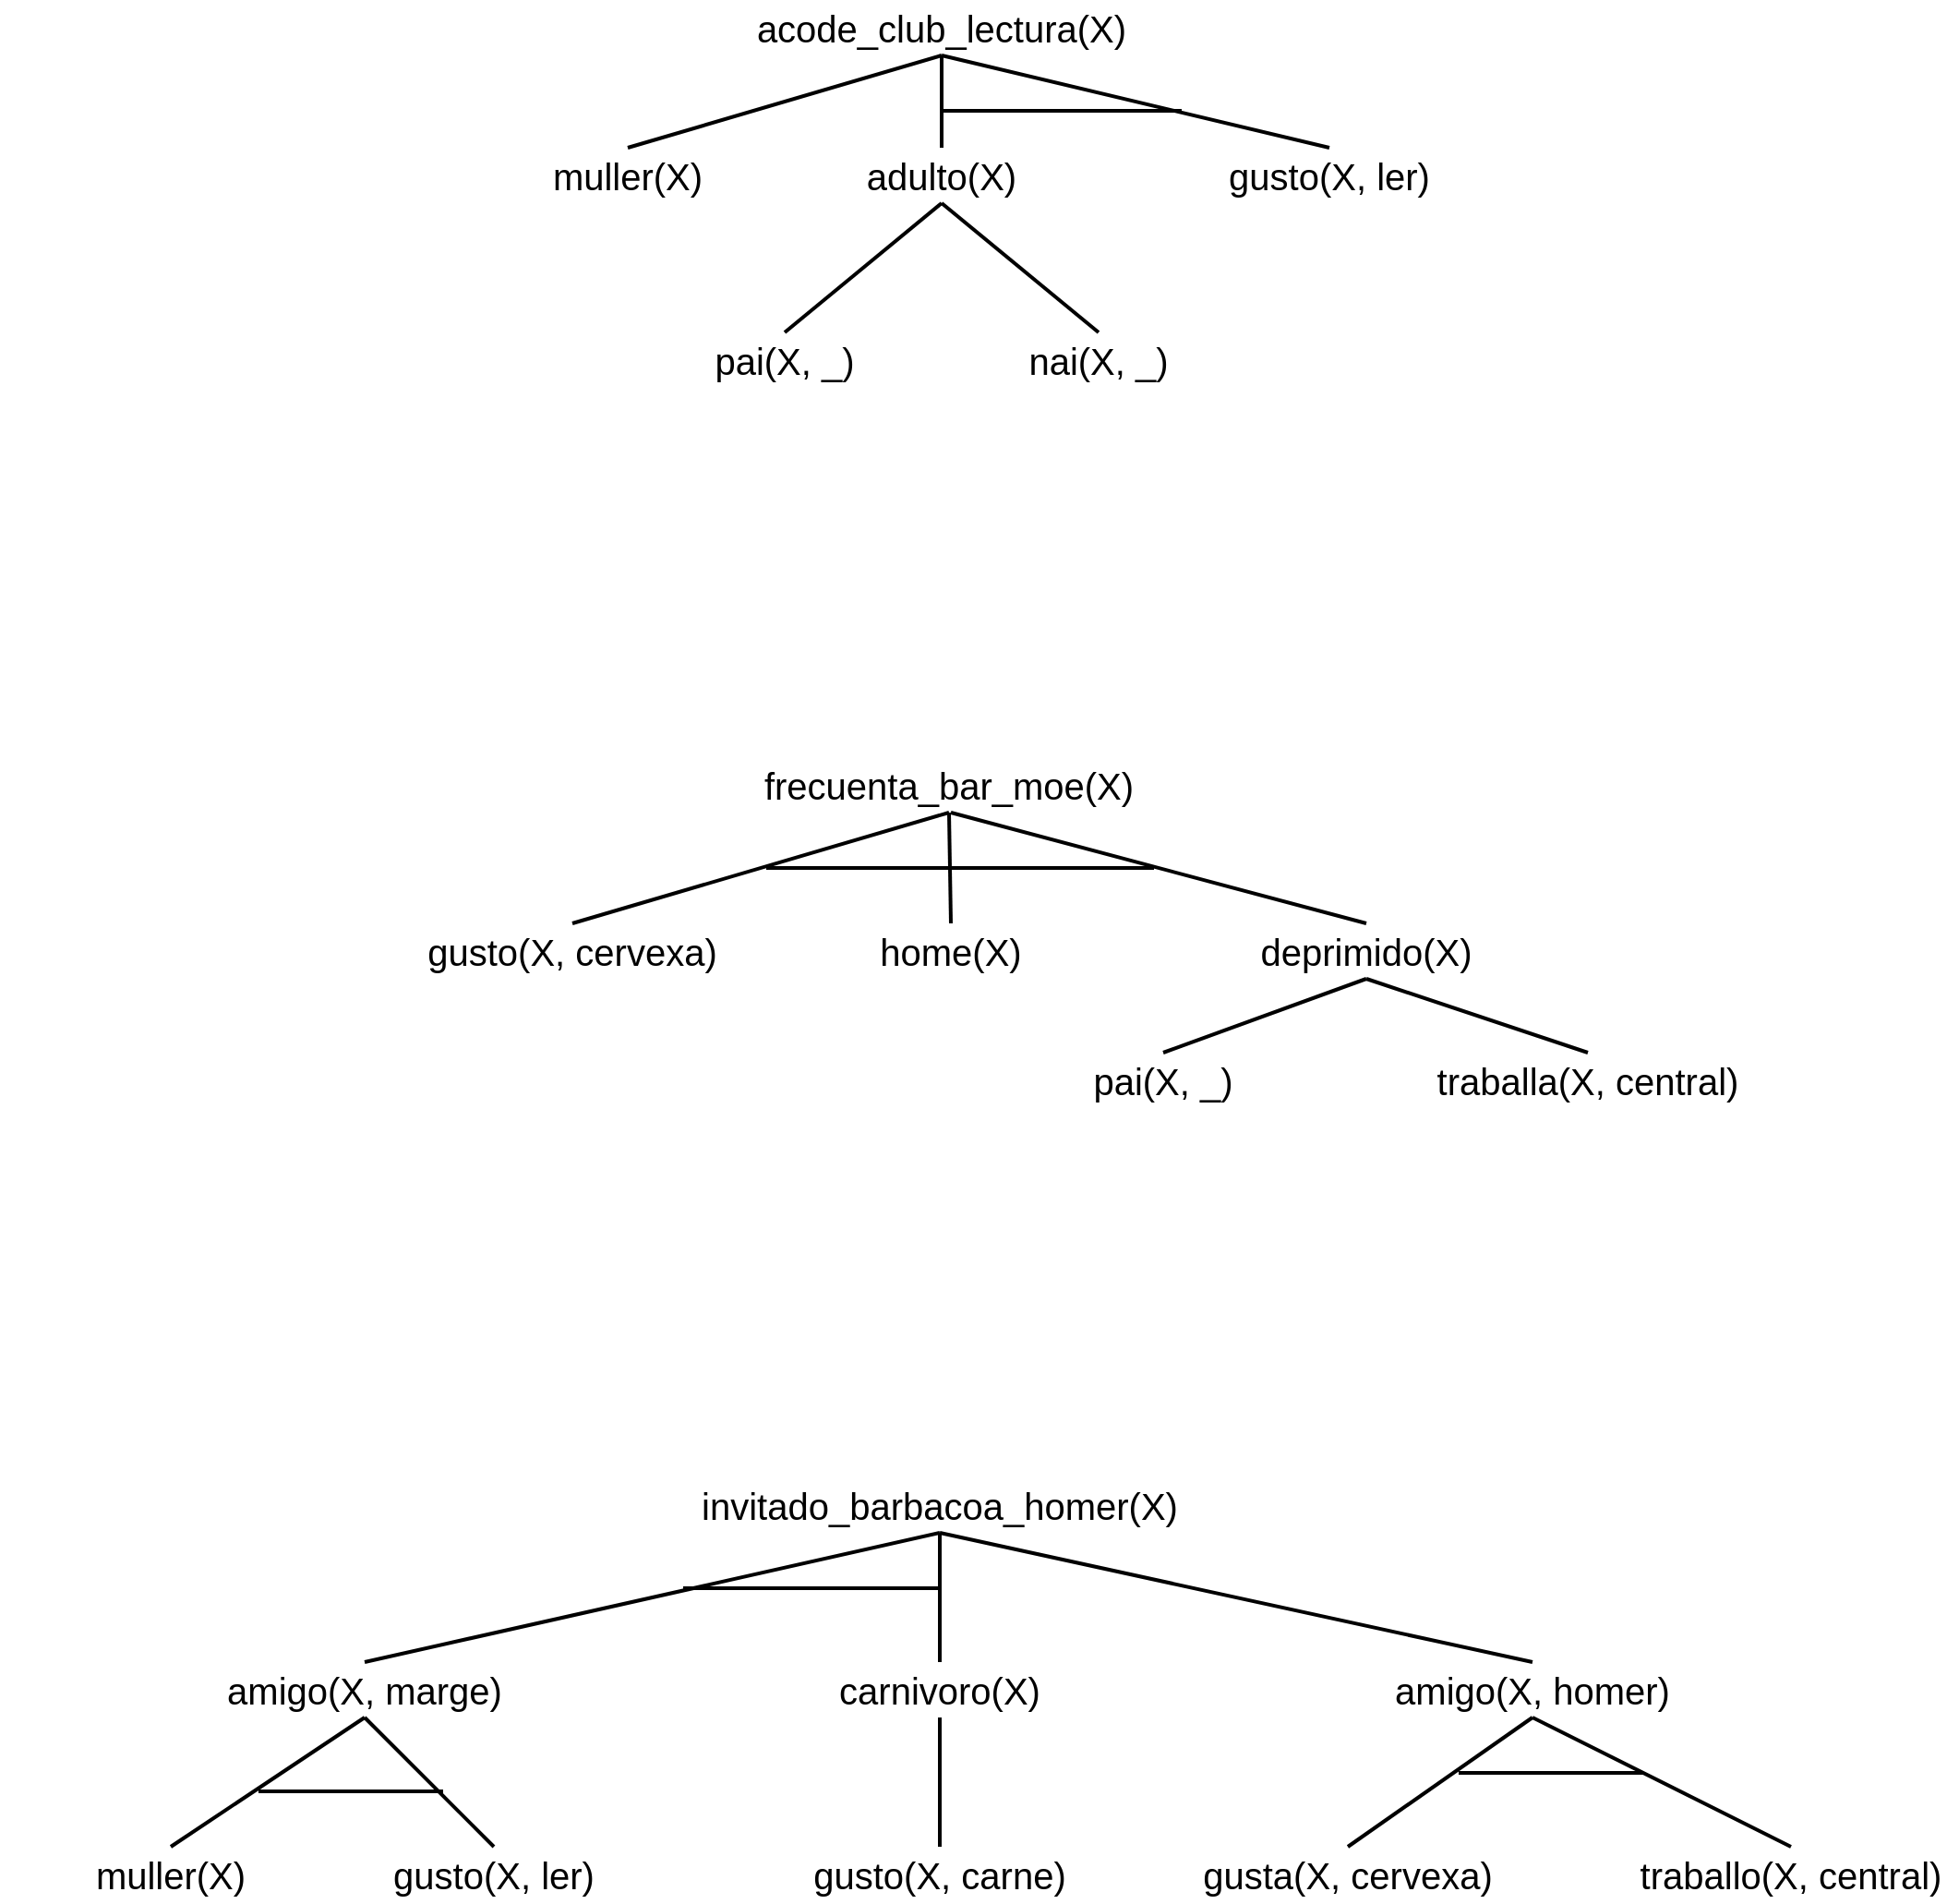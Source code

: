 <mxfile version="24.7.8">
  <diagram name="Página-1" id="ER95GF50x-3WCmdrgDCE">
    <mxGraphModel dx="1835" dy="1322" grid="1" gridSize="10" guides="1" tooltips="1" connect="1" arrows="1" fold="1" page="1" pageScale="1" pageWidth="827" pageHeight="1169" math="0" shadow="0">
      <root>
        <mxCell id="0" />
        <mxCell id="1" parent="0" />
        <mxCell id="XQaFh8cEbcPCIkuJs7Az-1" value="&lt;font style=&quot;font-size: 20px;&quot;&gt;acode_club_lectura(X)&lt;/font&gt;" style="text;html=1;align=center;verticalAlign=middle;whiteSpace=wrap;rounded=0;" vertex="1" parent="1">
          <mxGeometry x="140" y="70" width="220" height="30" as="geometry" />
        </mxCell>
        <mxCell id="XQaFh8cEbcPCIkuJs7Az-2" value="&lt;font style=&quot;font-size: 20px;&quot;&gt;muller(X)&lt;/font&gt;" style="text;html=1;align=center;verticalAlign=middle;whiteSpace=wrap;rounded=0;" vertex="1" parent="1">
          <mxGeometry x="-30" y="150" width="220" height="30" as="geometry" />
        </mxCell>
        <mxCell id="XQaFh8cEbcPCIkuJs7Az-3" value="&lt;font style=&quot;font-size: 20px;&quot;&gt;adulto(X)&lt;/font&gt;" style="text;html=1;align=center;verticalAlign=middle;whiteSpace=wrap;rounded=0;" vertex="1" parent="1">
          <mxGeometry x="140" y="150" width="220" height="30" as="geometry" />
        </mxCell>
        <mxCell id="XQaFh8cEbcPCIkuJs7Az-4" value="&lt;font style=&quot;font-size: 20px;&quot;&gt;gusto(X, ler)&lt;/font&gt;" style="text;html=1;align=center;verticalAlign=middle;whiteSpace=wrap;rounded=0;" vertex="1" parent="1">
          <mxGeometry x="350" y="150" width="220" height="30" as="geometry" />
        </mxCell>
        <mxCell id="XQaFh8cEbcPCIkuJs7Az-7" value="" style="endArrow=none;html=1;rounded=0;entryX=0.5;entryY=1;entryDx=0;entryDy=0;exitX=0.5;exitY=0;exitDx=0;exitDy=0;strokeWidth=2;" edge="1" parent="1" source="XQaFh8cEbcPCIkuJs7Az-2" target="XQaFh8cEbcPCIkuJs7Az-1">
          <mxGeometry width="50" height="50" relative="1" as="geometry">
            <mxPoint x="220" y="360" as="sourcePoint" />
            <mxPoint x="270" y="310" as="targetPoint" />
          </mxGeometry>
        </mxCell>
        <mxCell id="XQaFh8cEbcPCIkuJs7Az-8" value="" style="endArrow=none;html=1;rounded=0;exitX=0.5;exitY=0;exitDx=0;exitDy=0;strokeWidth=2;" edge="1" parent="1" source="XQaFh8cEbcPCIkuJs7Az-4">
          <mxGeometry width="50" height="50" relative="1" as="geometry">
            <mxPoint x="290" y="320" as="sourcePoint" />
            <mxPoint x="250" y="100" as="targetPoint" />
          </mxGeometry>
        </mxCell>
        <mxCell id="XQaFh8cEbcPCIkuJs7Az-9" value="" style="endArrow=none;html=1;rounded=0;entryX=0.5;entryY=1;entryDx=0;entryDy=0;exitX=0.5;exitY=0;exitDx=0;exitDy=0;strokeWidth=2;" edge="1" parent="1" source="XQaFh8cEbcPCIkuJs7Az-3" target="XQaFh8cEbcPCIkuJs7Az-1">
          <mxGeometry width="50" height="50" relative="1" as="geometry">
            <mxPoint x="250" y="350" as="sourcePoint" />
            <mxPoint x="300" y="300" as="targetPoint" />
          </mxGeometry>
        </mxCell>
        <mxCell id="XQaFh8cEbcPCIkuJs7Az-10" value="" style="endArrow=none;html=1;rounded=0;strokeWidth=2;" edge="1" parent="1">
          <mxGeometry width="50" height="50" relative="1" as="geometry">
            <mxPoint x="250" y="130" as="sourcePoint" />
            <mxPoint x="380" y="130" as="targetPoint" />
          </mxGeometry>
        </mxCell>
        <mxCell id="XQaFh8cEbcPCIkuJs7Az-12" value="&lt;span style=&quot;font-size: 20px; text-align: left;&quot;&gt;frecuenta_bar_moe(X)&lt;/span&gt;" style="text;html=1;align=center;verticalAlign=middle;whiteSpace=wrap;rounded=0;" vertex="1" parent="1">
          <mxGeometry x="89" y="480" width="330" height="30" as="geometry" />
        </mxCell>
        <mxCell id="XQaFh8cEbcPCIkuJs7Az-13" value="&lt;span style=&quot;text-align: left;&quot;&gt;&lt;font style=&quot;font-size: 20px;&quot;&gt;gusto(X, cervexa)&lt;/font&gt;&lt;/span&gt;" style="text;html=1;align=center;verticalAlign=middle;whiteSpace=wrap;rounded=0;" vertex="1" parent="1">
          <mxGeometry x="-45" y="570" width="190" height="30" as="geometry" />
        </mxCell>
        <mxCell id="XQaFh8cEbcPCIkuJs7Az-14" value="&lt;span style=&quot;text-align: left;&quot;&gt;&lt;font style=&quot;font-size: 20px;&quot;&gt;home(X)&lt;/font&gt;&lt;/span&gt;" style="text;html=1;align=center;verticalAlign=middle;whiteSpace=wrap;rounded=0;" vertex="1" parent="1">
          <mxGeometry x="160" y="570" width="190" height="30" as="geometry" />
        </mxCell>
        <mxCell id="XQaFh8cEbcPCIkuJs7Az-15" value="&lt;span style=&quot;text-align: left;&quot;&gt;&lt;font style=&quot;font-size: 20px;&quot;&gt;deprimido(X)&lt;/font&gt;&lt;/span&gt;" style="text;html=1;align=center;verticalAlign=middle;whiteSpace=wrap;rounded=0;" vertex="1" parent="1">
          <mxGeometry x="385" y="570" width="190" height="30" as="geometry" />
        </mxCell>
        <mxCell id="XQaFh8cEbcPCIkuJs7Az-16" value="&lt;span style=&quot;text-align: left;&quot;&gt;&lt;font style=&quot;font-size: 20px;&quot;&gt;pai(X, _)&lt;/font&gt;&lt;/span&gt;" style="text;html=1;align=center;verticalAlign=middle;whiteSpace=wrap;rounded=0;" vertex="1" parent="1">
          <mxGeometry x="275" y="640" width="190" height="30" as="geometry" />
        </mxCell>
        <mxCell id="XQaFh8cEbcPCIkuJs7Az-17" value="&lt;span style=&quot;text-align: left;&quot;&gt;&lt;font style=&quot;font-size: 20px;&quot;&gt;traballa(X, central)&lt;/font&gt;&lt;/span&gt;" style="text;html=1;align=center;verticalAlign=middle;whiteSpace=wrap;rounded=0;" vertex="1" parent="1">
          <mxGeometry x="505" y="640" width="190" height="30" as="geometry" />
        </mxCell>
        <mxCell id="XQaFh8cEbcPCIkuJs7Az-18" value="" style="endArrow=none;html=1;rounded=0;entryX=0.5;entryY=1;entryDx=0;entryDy=0;exitX=0.5;exitY=0;exitDx=0;exitDy=0;strokeWidth=2;" edge="1" parent="1" source="XQaFh8cEbcPCIkuJs7Az-14" target="XQaFh8cEbcPCIkuJs7Az-12">
          <mxGeometry width="50" height="50" relative="1" as="geometry">
            <mxPoint x="375" y="590" as="sourcePoint" />
            <mxPoint x="425" y="540" as="targetPoint" />
          </mxGeometry>
        </mxCell>
        <mxCell id="XQaFh8cEbcPCIkuJs7Az-19" value="" style="endArrow=none;html=1;rounded=0;exitX=0.5;exitY=0;exitDx=0;exitDy=0;strokeWidth=2;" edge="1" parent="1" source="XQaFh8cEbcPCIkuJs7Az-15">
          <mxGeometry width="50" height="50" relative="1" as="geometry">
            <mxPoint x="375" y="590" as="sourcePoint" />
            <mxPoint x="255" y="510" as="targetPoint" />
          </mxGeometry>
        </mxCell>
        <mxCell id="XQaFh8cEbcPCIkuJs7Az-20" value="" style="endArrow=none;html=1;rounded=0;entryX=0.5;entryY=1;entryDx=0;entryDy=0;exitX=0.5;exitY=0;exitDx=0;exitDy=0;strokeWidth=2;" edge="1" parent="1" source="XQaFh8cEbcPCIkuJs7Az-13" target="XQaFh8cEbcPCIkuJs7Az-12">
          <mxGeometry width="50" height="50" relative="1" as="geometry">
            <mxPoint x="375" y="590" as="sourcePoint" />
            <mxPoint x="425" y="540" as="targetPoint" />
          </mxGeometry>
        </mxCell>
        <mxCell id="XQaFh8cEbcPCIkuJs7Az-21" value="" style="endArrow=none;html=1;rounded=0;strokeWidth=2;" edge="1" parent="1">
          <mxGeometry width="50" height="50" relative="1" as="geometry">
            <mxPoint x="365" y="540" as="sourcePoint" />
            <mxPoint x="155" y="540" as="targetPoint" />
          </mxGeometry>
        </mxCell>
        <mxCell id="XQaFh8cEbcPCIkuJs7Az-22" value="" style="endArrow=none;html=1;rounded=0;entryX=0.5;entryY=1;entryDx=0;entryDy=0;exitX=0.5;exitY=0;exitDx=0;exitDy=0;strokeWidth=2;" edge="1" parent="1" source="XQaFh8cEbcPCIkuJs7Az-16" target="XQaFh8cEbcPCIkuJs7Az-15">
          <mxGeometry width="50" height="50" relative="1" as="geometry">
            <mxPoint x="375" y="590" as="sourcePoint" />
            <mxPoint x="425" y="540" as="targetPoint" />
          </mxGeometry>
        </mxCell>
        <mxCell id="XQaFh8cEbcPCIkuJs7Az-23" value="" style="endArrow=none;html=1;rounded=0;entryX=0.5;entryY=1;entryDx=0;entryDy=0;exitX=0.5;exitY=0;exitDx=0;exitDy=0;strokeWidth=2;" edge="1" parent="1" source="XQaFh8cEbcPCIkuJs7Az-17" target="XQaFh8cEbcPCIkuJs7Az-15">
          <mxGeometry width="50" height="50" relative="1" as="geometry">
            <mxPoint x="375" y="590" as="sourcePoint" />
            <mxPoint x="425" y="540" as="targetPoint" />
          </mxGeometry>
        </mxCell>
        <mxCell id="XQaFh8cEbcPCIkuJs7Az-24" value="&lt;span style=&quot;text-align: left;&quot;&gt;&lt;font style=&quot;font-size: 20px;&quot;&gt;invitado_barbacoa_homer(X)&lt;/font&gt;&lt;/span&gt;" style="text;html=1;align=center;verticalAlign=middle;whiteSpace=wrap;rounded=0;" vertex="1" parent="1">
          <mxGeometry x="84" y="870" width="330" height="30" as="geometry" />
        </mxCell>
        <mxCell id="XQaFh8cEbcPCIkuJs7Az-25" value="&lt;span style=&quot;text-align: left;&quot;&gt;&lt;font style=&quot;font-size: 20px;&quot;&gt;amigo(X, marge)&lt;/font&gt;&lt;/span&gt;" style="text;html=1;align=center;verticalAlign=middle;whiteSpace=wrap;rounded=0;flipH=1;" vertex="1" parent="1">
          <mxGeometry x="-155" y="970" width="185" height="30" as="geometry" />
        </mxCell>
        <mxCell id="XQaFh8cEbcPCIkuJs7Az-26" value="&lt;span style=&quot;text-align: left;&quot;&gt;&lt;font style=&quot;font-size: 20px;&quot;&gt;carnivoro(X)&lt;/font&gt;&lt;/span&gt;" style="text;html=1;align=center;verticalAlign=middle;whiteSpace=wrap;rounded=0;flipH=1;" vertex="1" parent="1">
          <mxGeometry x="159" y="970" width="180" height="30" as="geometry" />
        </mxCell>
        <mxCell id="XQaFh8cEbcPCIkuJs7Az-28" value="&lt;span style=&quot;text-align: left;&quot;&gt;&lt;font style=&quot;font-size: 20px;&quot;&gt;amigo(X, homer)&lt;/font&gt;&lt;/span&gt;" style="text;html=1;align=center;verticalAlign=middle;whiteSpace=wrap;rounded=0;flipH=1;" vertex="1" parent="1">
          <mxGeometry x="480" y="970" width="180" height="30" as="geometry" />
        </mxCell>
        <mxCell id="XQaFh8cEbcPCIkuJs7Az-29" value="&lt;span style=&quot;text-align: left;&quot;&gt;&lt;font style=&quot;font-size: 20px;&quot;&gt;traballo(X, central)&lt;/font&gt;&lt;/span&gt;" style="text;html=1;align=center;verticalAlign=middle;whiteSpace=wrap;rounded=0;" vertex="1" parent="1">
          <mxGeometry x="620" y="1070" width="180" height="30" as="geometry" />
        </mxCell>
        <mxCell id="XQaFh8cEbcPCIkuJs7Az-30" value="&lt;span style=&quot;text-align: left;&quot;&gt;&lt;font style=&quot;font-size: 20px;&quot;&gt;gusta(X, cervexa)&lt;/font&gt;&lt;/span&gt;" style="text;html=1;align=center;verticalAlign=middle;whiteSpace=wrap;rounded=0;" vertex="1" parent="1">
          <mxGeometry x="380" y="1070" width="180" height="30" as="geometry" />
        </mxCell>
        <mxCell id="XQaFh8cEbcPCIkuJs7Az-32" value="&lt;span style=&quot;text-align: left;&quot;&gt;&lt;font style=&quot;font-size: 20px;&quot;&gt;muller(X)&lt;/font&gt;&lt;/span&gt;" style="text;html=1;align=center;verticalAlign=middle;whiteSpace=wrap;rounded=0;" vertex="1" parent="1">
          <mxGeometry x="-260" y="1070" width="185" height="30" as="geometry" />
        </mxCell>
        <mxCell id="XQaFh8cEbcPCIkuJs7Az-33" value="&lt;span style=&quot;text-align: left;&quot;&gt;&lt;font style=&quot;font-size: 20px;&quot;&gt;gusto(X, ler)&lt;/font&gt;&lt;/span&gt;" style="text;html=1;align=center;verticalAlign=middle;whiteSpace=wrap;rounded=0;" vertex="1" parent="1">
          <mxGeometry x="-85" y="1070" width="185" height="30" as="geometry" />
        </mxCell>
        <mxCell id="XQaFh8cEbcPCIkuJs7Az-34" value="&lt;font style=&quot;font-size: 20px;&quot;&gt;pai(X, _)&lt;/font&gt;" style="text;html=1;align=center;verticalAlign=middle;whiteSpace=wrap;rounded=0;" vertex="1" parent="1">
          <mxGeometry x="100" y="250" width="130" height="30" as="geometry" />
        </mxCell>
        <mxCell id="XQaFh8cEbcPCIkuJs7Az-35" value="&lt;font style=&quot;font-size: 20px;&quot;&gt;nai(X, _)&lt;/font&gt;" style="text;html=1;align=center;verticalAlign=middle;whiteSpace=wrap;rounded=0;" vertex="1" parent="1">
          <mxGeometry x="270" y="250" width="130" height="30" as="geometry" />
        </mxCell>
        <mxCell id="XQaFh8cEbcPCIkuJs7Az-36" value="" style="endArrow=none;html=1;rounded=0;entryX=0.5;entryY=1;entryDx=0;entryDy=0;exitX=0.5;exitY=0;exitDx=0;exitDy=0;strokeWidth=2;" edge="1" parent="1" source="XQaFh8cEbcPCIkuJs7Az-34" target="XQaFh8cEbcPCIkuJs7Az-3">
          <mxGeometry width="50" height="50" relative="1" as="geometry">
            <mxPoint x="230" y="260" as="sourcePoint" />
            <mxPoint x="280" y="210" as="targetPoint" />
          </mxGeometry>
        </mxCell>
        <mxCell id="XQaFh8cEbcPCIkuJs7Az-37" value="" style="endArrow=none;html=1;rounded=0;exitX=0.5;exitY=0;exitDx=0;exitDy=0;strokeWidth=2;" edge="1" parent="1" source="XQaFh8cEbcPCIkuJs7Az-35">
          <mxGeometry width="50" height="50" relative="1" as="geometry">
            <mxPoint x="210" y="350" as="sourcePoint" />
            <mxPoint x="250" y="180" as="targetPoint" />
          </mxGeometry>
        </mxCell>
        <mxCell id="XQaFh8cEbcPCIkuJs7Az-38" value="" style="endArrow=none;html=1;rounded=0;entryX=0.5;entryY=1;entryDx=0;entryDy=0;exitX=0.5;exitY=0;exitDx=0;exitDy=0;strokeWidth=2;" edge="1" parent="1" source="XQaFh8cEbcPCIkuJs7Az-26" target="XQaFh8cEbcPCIkuJs7Az-24">
          <mxGeometry width="50" height="50" relative="1" as="geometry">
            <mxPoint x="130" y="1090" as="sourcePoint" />
            <mxPoint x="180" y="1040" as="targetPoint" />
          </mxGeometry>
        </mxCell>
        <mxCell id="XQaFh8cEbcPCIkuJs7Az-39" value="" style="endArrow=none;html=1;rounded=0;entryX=0.5;entryY=1;entryDx=0;entryDy=0;exitX=0.5;exitY=0;exitDx=0;exitDy=0;strokeWidth=2;" edge="1" parent="1" source="XQaFh8cEbcPCIkuJs7Az-25" target="XQaFh8cEbcPCIkuJs7Az-24">
          <mxGeometry width="50" height="50" relative="1" as="geometry">
            <mxPoint x="140" y="1120" as="sourcePoint" />
            <mxPoint x="190" y="1070" as="targetPoint" />
          </mxGeometry>
        </mxCell>
        <mxCell id="XQaFh8cEbcPCIkuJs7Az-40" value="" style="endArrow=none;html=1;rounded=0;entryX=0.5;entryY=1;entryDx=0;entryDy=0;exitX=0.5;exitY=0;exitDx=0;exitDy=0;strokeWidth=2;" edge="1" parent="1" source="XQaFh8cEbcPCIkuJs7Az-28" target="XQaFh8cEbcPCIkuJs7Az-24">
          <mxGeometry width="50" height="50" relative="1" as="geometry">
            <mxPoint x="170" y="1140" as="sourcePoint" />
            <mxPoint x="220" y="1090" as="targetPoint" />
          </mxGeometry>
        </mxCell>
        <mxCell id="XQaFh8cEbcPCIkuJs7Az-41" value="" style="endArrow=none;html=1;rounded=0;entryX=0.5;entryY=1;entryDx=0;entryDy=0;exitX=0.5;exitY=0;exitDx=0;exitDy=0;strokeWidth=2;" edge="1" parent="1" source="XQaFh8cEbcPCIkuJs7Az-32" target="XQaFh8cEbcPCIkuJs7Az-25">
          <mxGeometry width="50" height="50" relative="1" as="geometry">
            <mxPoint x="140" y="1120" as="sourcePoint" />
            <mxPoint x="190" y="1070" as="targetPoint" />
          </mxGeometry>
        </mxCell>
        <mxCell id="XQaFh8cEbcPCIkuJs7Az-42" value="" style="endArrow=none;html=1;rounded=0;entryX=0.5;entryY=1;entryDx=0;entryDy=0;exitX=0.5;exitY=0;exitDx=0;exitDy=0;strokeWidth=2;" edge="1" parent="1" source="XQaFh8cEbcPCIkuJs7Az-33" target="XQaFh8cEbcPCIkuJs7Az-25">
          <mxGeometry width="50" height="50" relative="1" as="geometry">
            <mxPoint x="130" y="1120" as="sourcePoint" />
            <mxPoint x="180" y="1070" as="targetPoint" />
          </mxGeometry>
        </mxCell>
        <mxCell id="XQaFh8cEbcPCIkuJs7Az-43" value="" style="endArrow=none;html=1;rounded=0;entryX=0.5;entryY=1;entryDx=0;entryDy=0;exitX=0.5;exitY=0;exitDx=0;exitDy=0;strokeWidth=2;" edge="1" parent="1" source="XQaFh8cEbcPCIkuJs7Az-30" target="XQaFh8cEbcPCIkuJs7Az-28">
          <mxGeometry width="50" height="50" relative="1" as="geometry">
            <mxPoint x="180" y="1120" as="sourcePoint" />
            <mxPoint x="230" y="1070" as="targetPoint" />
          </mxGeometry>
        </mxCell>
        <mxCell id="XQaFh8cEbcPCIkuJs7Az-44" value="" style="endArrow=none;html=1;rounded=0;entryX=0.5;entryY=1;entryDx=0;entryDy=0;exitX=0.5;exitY=0;exitDx=0;exitDy=0;strokeWidth=2;" edge="1" parent="1" source="XQaFh8cEbcPCIkuJs7Az-29" target="XQaFh8cEbcPCIkuJs7Az-28">
          <mxGeometry width="50" height="50" relative="1" as="geometry">
            <mxPoint x="200" y="1110" as="sourcePoint" />
            <mxPoint x="250" y="1060" as="targetPoint" />
          </mxGeometry>
        </mxCell>
        <mxCell id="XQaFh8cEbcPCIkuJs7Az-45" value="" style="endArrow=none;html=1;rounded=0;strokeWidth=2;" edge="1" parent="1">
          <mxGeometry width="50" height="50" relative="1" as="geometry">
            <mxPoint x="250" y="930" as="sourcePoint" />
            <mxPoint x="110" y="930" as="targetPoint" />
          </mxGeometry>
        </mxCell>
        <mxCell id="XQaFh8cEbcPCIkuJs7Az-46" value="" style="endArrow=none;html=1;rounded=0;strokeWidth=2;" edge="1" parent="1">
          <mxGeometry width="50" height="50" relative="1" as="geometry">
            <mxPoint x="-120" y="1040" as="sourcePoint" />
            <mxPoint x="-20" y="1040" as="targetPoint" />
          </mxGeometry>
        </mxCell>
        <mxCell id="XQaFh8cEbcPCIkuJs7Az-47" value="" style="endArrow=none;html=1;rounded=0;strokeWidth=2;" edge="1" parent="1">
          <mxGeometry width="50" height="50" relative="1" as="geometry">
            <mxPoint x="630" y="1030" as="sourcePoint" />
            <mxPoint x="530" y="1030" as="targetPoint" />
          </mxGeometry>
        </mxCell>
        <mxCell id="XQaFh8cEbcPCIkuJs7Az-48" value="&lt;span style=&quot;text-align: left;&quot;&gt;&lt;font style=&quot;font-size: 20px;&quot;&gt;gusto(X, carne)&lt;/font&gt;&lt;/span&gt;" style="text;html=1;align=center;verticalAlign=middle;whiteSpace=wrap;rounded=0;flipH=1;" vertex="1" parent="1">
          <mxGeometry x="159" y="1070" width="180" height="30" as="geometry" />
        </mxCell>
        <mxCell id="XQaFh8cEbcPCIkuJs7Az-50" value="" style="endArrow=none;html=1;rounded=0;entryX=0.5;entryY=1;entryDx=0;entryDy=0;exitX=0.5;exitY=0;exitDx=0;exitDy=0;strokeWidth=2;" edge="1" parent="1" source="XQaFh8cEbcPCIkuJs7Az-48" target="XQaFh8cEbcPCIkuJs7Az-26">
          <mxGeometry width="50" height="50" relative="1" as="geometry">
            <mxPoint x="210" y="1180" as="sourcePoint" />
            <mxPoint x="260" y="1130" as="targetPoint" />
          </mxGeometry>
        </mxCell>
      </root>
    </mxGraphModel>
  </diagram>
</mxfile>
